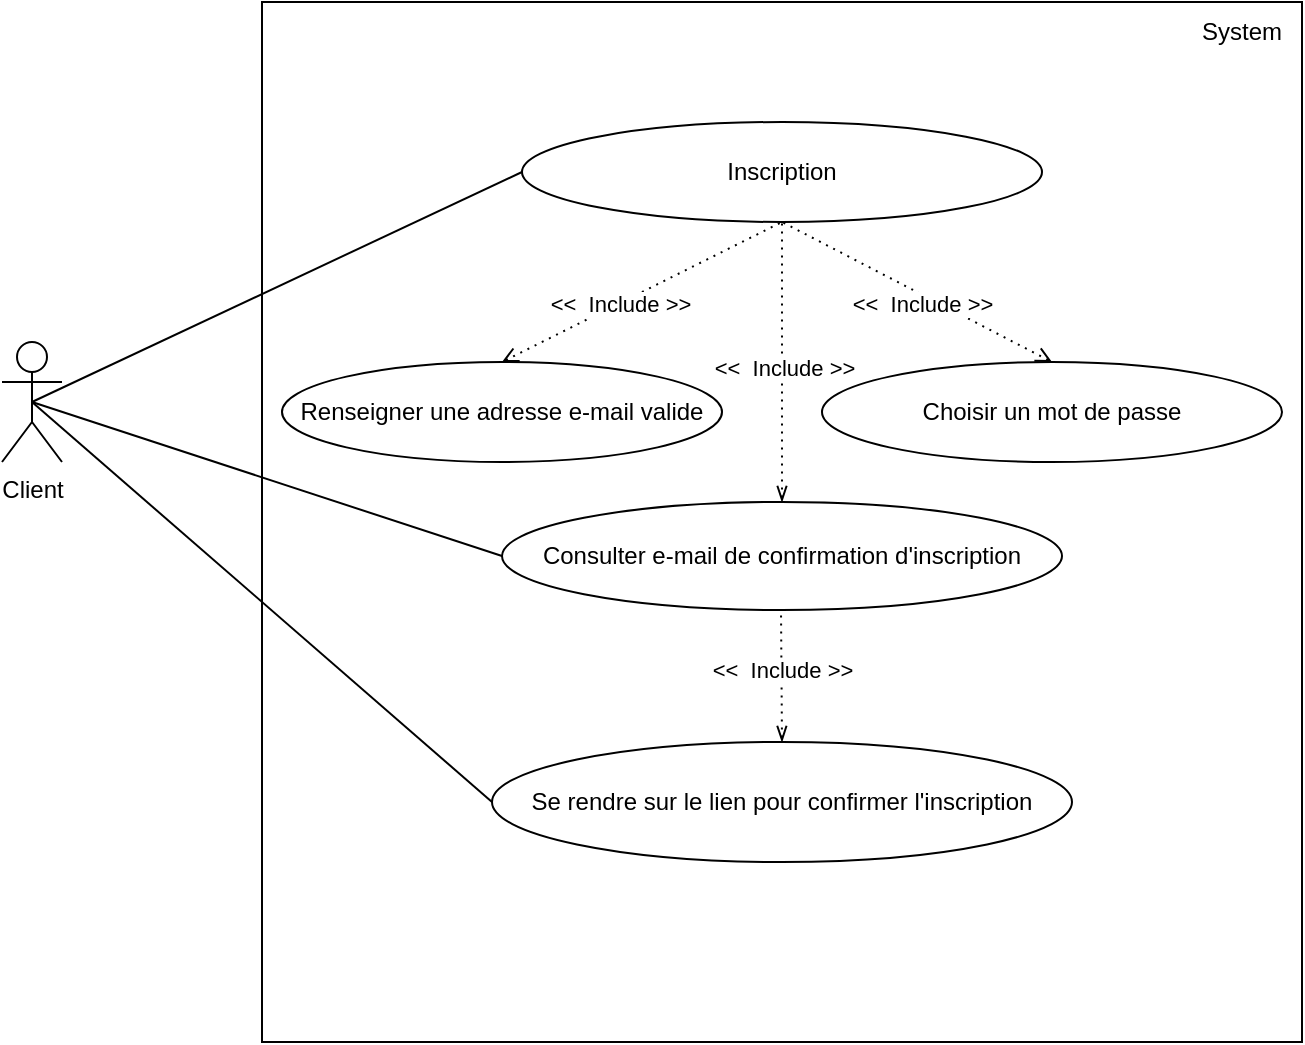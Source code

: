 <mxfile version="15.8.7" type="device"><diagram id="_dePmewGmgr1LMURcvDB" name="Page-1"><mxGraphModel dx="854" dy="663" grid="1" gridSize="10" guides="1" tooltips="1" connect="1" arrows="1" fold="1" page="1" pageScale="1" pageWidth="1169" pageHeight="827" math="0" shadow="0"><root><mxCell id="0"/><mxCell id="1" parent="0"/><mxCell id="WfyXTA1nkzN-M4nbDlR2-1" value="" style="whiteSpace=wrap;html=1;aspect=fixed;" vertex="1" parent="1"><mxGeometry x="160" y="80" width="520" height="520" as="geometry"/></mxCell><mxCell id="WfyXTA1nkzN-M4nbDlR2-2" value="System" style="text;html=1;strokeColor=none;fillColor=none;align=center;verticalAlign=middle;whiteSpace=wrap;rounded=0;" vertex="1" parent="1"><mxGeometry x="620" y="80" width="60" height="30" as="geometry"/></mxCell><mxCell id="WfyXTA1nkzN-M4nbDlR2-3" value="Client" style="shape=umlActor;verticalLabelPosition=bottom;verticalAlign=top;html=1;outlineConnect=0;" vertex="1" parent="1"><mxGeometry x="30" y="250" width="30" height="60" as="geometry"/></mxCell><mxCell id="WfyXTA1nkzN-M4nbDlR2-4" value="Inscription" style="ellipse;whiteSpace=wrap;html=1;" vertex="1" parent="1"><mxGeometry x="290" y="140" width="260" height="50" as="geometry"/></mxCell><mxCell id="WfyXTA1nkzN-M4nbDlR2-5" value="Renseigner une adresse e-mail valide" style="ellipse;whiteSpace=wrap;html=1;" vertex="1" parent="1"><mxGeometry x="170" y="260" width="220" height="50" as="geometry"/></mxCell><mxCell id="WfyXTA1nkzN-M4nbDlR2-6" value="Choisir un mot de passe" style="ellipse;whiteSpace=wrap;html=1;" vertex="1" parent="1"><mxGeometry x="440" y="260" width="230" height="50" as="geometry"/></mxCell><mxCell id="WfyXTA1nkzN-M4nbDlR2-7" value="" style="endArrow=none;dashed=1;html=1;dashPattern=1 3;strokeWidth=1;rounded=0;entryX=0.5;entryY=1;entryDx=0;entryDy=0;exitX=0.5;exitY=0;exitDx=0;exitDy=0;endFill=0;startArrow=open;startFill=0;endSize=9;targetPerimeterSpacing=8;" edge="1" parent="1" source="WfyXTA1nkzN-M4nbDlR2-5" target="WfyXTA1nkzN-M4nbDlR2-4"><mxGeometry width="50" height="50" relative="1" as="geometry"><mxPoint x="320" y="250" as="sourcePoint"/><mxPoint x="370" y="200" as="targetPoint"/><Array as="points"/></mxGeometry></mxCell><mxCell id="WfyXTA1nkzN-M4nbDlR2-9" value="&amp;lt;&amp;lt;&amp;nbsp; Include &amp;gt;&amp;gt;" style="edgeLabel;html=1;align=center;verticalAlign=middle;resizable=0;points=[];" vertex="1" connectable="0" parent="WfyXTA1nkzN-M4nbDlR2-7"><mxGeometry x="0.184" y="-3" relative="1" as="geometry"><mxPoint x="-25" y="9" as="offset"/></mxGeometry></mxCell><mxCell id="WfyXTA1nkzN-M4nbDlR2-8" value="" style="endArrow=none;dashed=1;html=1;dashPattern=1 3;strokeWidth=1;rounded=0;entryX=0.5;entryY=1;entryDx=0;entryDy=0;exitX=0.5;exitY=0;exitDx=0;exitDy=0;endFill=0;startArrow=open;startFill=0;" edge="1" parent="1" source="WfyXTA1nkzN-M4nbDlR2-6" target="WfyXTA1nkzN-M4nbDlR2-4"><mxGeometry width="50" height="50" relative="1" as="geometry"><mxPoint x="410" y="370" as="sourcePoint"/><mxPoint x="460" y="320" as="targetPoint"/></mxGeometry></mxCell><mxCell id="WfyXTA1nkzN-M4nbDlR2-10" value="&amp;lt;&amp;lt;&amp;nbsp; Include &amp;gt;&amp;gt;" style="edgeLabel;html=1;align=center;verticalAlign=middle;resizable=0;points=[];" vertex="1" connectable="0" parent="WfyXTA1nkzN-M4nbDlR2-8"><mxGeometry x="0.102" y="-1" relative="1" as="geometry"><mxPoint x="9" y="10" as="offset"/></mxGeometry></mxCell><mxCell id="WfyXTA1nkzN-M4nbDlR2-11" value="Consulter e-mail de confirmation d'inscription" style="ellipse;whiteSpace=wrap;html=1;" vertex="1" parent="1"><mxGeometry x="280" y="330" width="280" height="54" as="geometry"/></mxCell><mxCell id="WfyXTA1nkzN-M4nbDlR2-12" value="" style="endArrow=none;dashed=1;html=1;dashPattern=1 3;strokeWidth=1;rounded=0;exitX=0.5;exitY=0;exitDx=0;exitDy=0;endFill=0;startArrow=openThin;startFill=0;" edge="1" parent="1" source="WfyXTA1nkzN-M4nbDlR2-11"><mxGeometry width="50" height="50" relative="1" as="geometry"><mxPoint x="565" y="270" as="sourcePoint"/><mxPoint x="420" y="190" as="targetPoint"/></mxGeometry></mxCell><mxCell id="WfyXTA1nkzN-M4nbDlR2-13" value="&amp;lt;&amp;lt;&amp;nbsp; Include &amp;gt;&amp;gt;" style="edgeLabel;html=1;align=center;verticalAlign=middle;resizable=0;points=[];" vertex="1" connectable="0" parent="WfyXTA1nkzN-M4nbDlR2-12"><mxGeometry x="0.102" y="-1" relative="1" as="geometry"><mxPoint y="10" as="offset"/></mxGeometry></mxCell><mxCell id="WfyXTA1nkzN-M4nbDlR2-14" value="Se rendre sur le lien pour confirmer l'inscription" style="ellipse;whiteSpace=wrap;html=1;" vertex="1" parent="1"><mxGeometry x="275" y="450" width="290" height="60" as="geometry"/></mxCell><mxCell id="WfyXTA1nkzN-M4nbDlR2-15" value="" style="endArrow=none;dashed=1;html=1;dashPattern=1 3;strokeWidth=1;rounded=0;exitX=0.5;exitY=0;exitDx=0;exitDy=0;endFill=0;startArrow=openThin;startFill=0;" edge="1" parent="1" source="WfyXTA1nkzN-M4nbDlR2-14"><mxGeometry width="50" height="50" relative="1" as="geometry"><mxPoint x="419.5" y="524" as="sourcePoint"/><mxPoint x="419.5" y="384" as="targetPoint"/></mxGeometry></mxCell><mxCell id="WfyXTA1nkzN-M4nbDlR2-16" value="&amp;lt;&amp;lt;&amp;nbsp; Include &amp;gt;&amp;gt;" style="edgeLabel;html=1;align=center;verticalAlign=middle;resizable=0;points=[];" vertex="1" connectable="0" parent="WfyXTA1nkzN-M4nbDlR2-15"><mxGeometry x="0.102" y="-1" relative="1" as="geometry"><mxPoint x="-1" as="offset"/></mxGeometry></mxCell><mxCell id="WfyXTA1nkzN-M4nbDlR2-17" value="" style="endArrow=none;html=1;rounded=0;endSize=9;targetPerimeterSpacing=8;strokeWidth=1;entryX=0;entryY=0.5;entryDx=0;entryDy=0;exitX=0.5;exitY=0.5;exitDx=0;exitDy=0;exitPerimeter=0;" edge="1" parent="1" source="WfyXTA1nkzN-M4nbDlR2-3" target="WfyXTA1nkzN-M4nbDlR2-4"><mxGeometry width="50" height="50" relative="1" as="geometry"><mxPoint x="410" y="370" as="sourcePoint"/><mxPoint x="460" y="320" as="targetPoint"/></mxGeometry></mxCell><mxCell id="WfyXTA1nkzN-M4nbDlR2-18" value="" style="endArrow=none;html=1;rounded=0;endSize=9;targetPerimeterSpacing=8;strokeWidth=1;entryX=0;entryY=0.5;entryDx=0;entryDy=0;exitX=0.5;exitY=0.5;exitDx=0;exitDy=0;exitPerimeter=0;" edge="1" parent="1" source="WfyXTA1nkzN-M4nbDlR2-3" target="WfyXTA1nkzN-M4nbDlR2-11"><mxGeometry width="50" height="50" relative="1" as="geometry"><mxPoint x="70" y="282.959" as="sourcePoint"/><mxPoint x="300" y="175" as="targetPoint"/></mxGeometry></mxCell><mxCell id="WfyXTA1nkzN-M4nbDlR2-19" value="" style="endArrow=none;html=1;rounded=0;endSize=9;targetPerimeterSpacing=8;strokeWidth=1;entryX=0;entryY=0.5;entryDx=0;entryDy=0;exitX=0.5;exitY=0.5;exitDx=0;exitDy=0;exitPerimeter=0;" edge="1" parent="1" source="WfyXTA1nkzN-M4nbDlR2-3" target="WfyXTA1nkzN-M4nbDlR2-14"><mxGeometry width="50" height="50" relative="1" as="geometry"><mxPoint x="80" y="292.959" as="sourcePoint"/><mxPoint x="310" y="185" as="targetPoint"/></mxGeometry></mxCell></root></mxGraphModel></diagram></mxfile>
